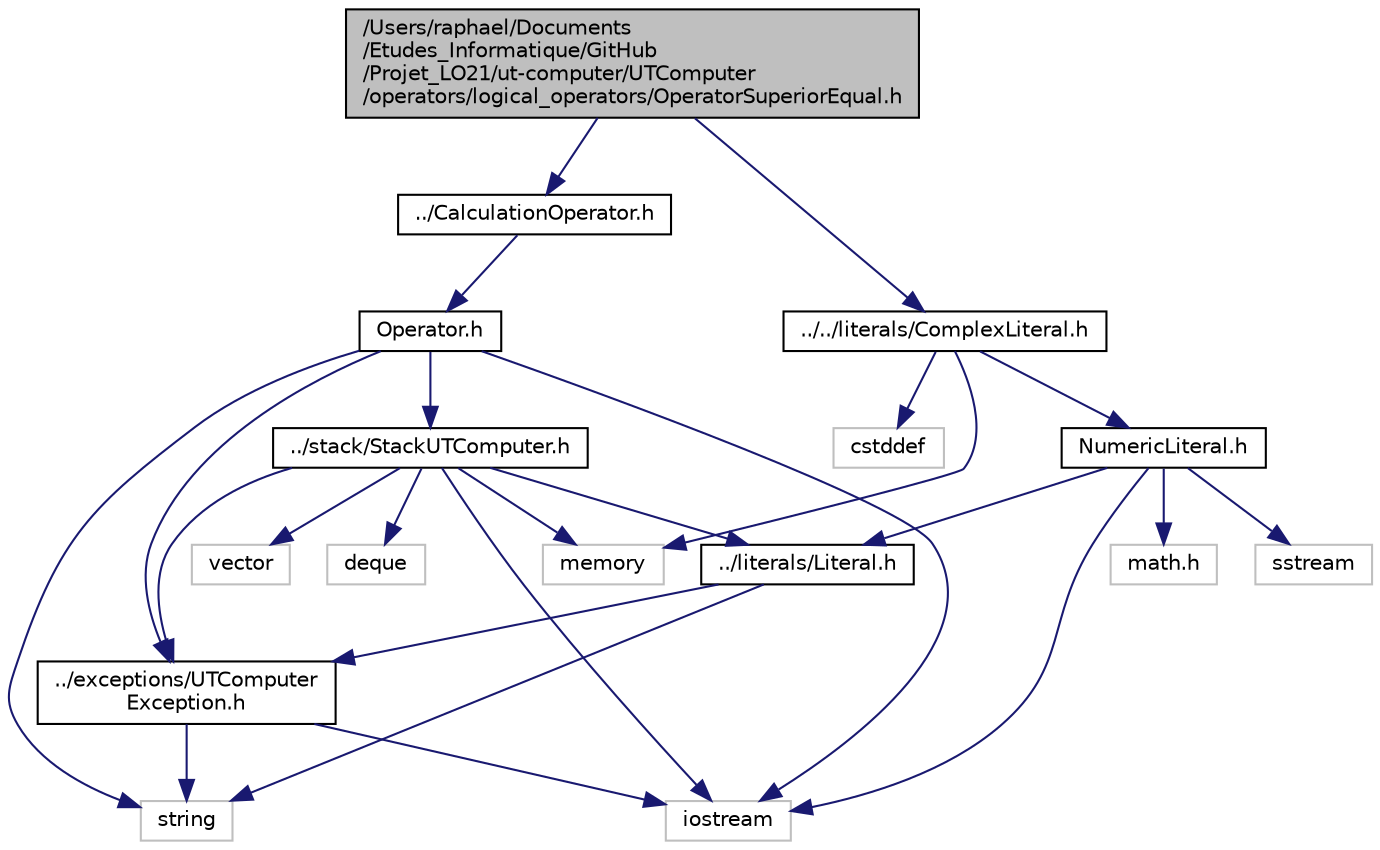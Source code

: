 digraph "/Users/raphael/Documents/Etudes_Informatique/GitHub/Projet_LO21/ut-computer/UTComputer/operators/logical_operators/OperatorSuperiorEqual.h"
{
  edge [fontname="Helvetica",fontsize="10",labelfontname="Helvetica",labelfontsize="10"];
  node [fontname="Helvetica",fontsize="10",shape=record];
  Node1 [label="/Users/raphael/Documents\l/Etudes_Informatique/GitHub\l/Projet_LO21/ut-computer/UTComputer\l/operators/logical_operators/OperatorSuperiorEqual.h",height=0.2,width=0.4,color="black", fillcolor="grey75", style="filled", fontcolor="black"];
  Node1 -> Node2 [color="midnightblue",fontsize="10",style="solid",fontname="Helvetica"];
  Node2 [label="../CalculationOperator.h",height=0.2,width=0.4,color="black", fillcolor="white", style="filled",URL="$_calculation_operator_8h.html"];
  Node2 -> Node3 [color="midnightblue",fontsize="10",style="solid",fontname="Helvetica"];
  Node3 [label="Operator.h",height=0.2,width=0.4,color="black", fillcolor="white", style="filled",URL="$_operator_8h.html"];
  Node3 -> Node4 [color="midnightblue",fontsize="10",style="solid",fontname="Helvetica"];
  Node4 [label="iostream",height=0.2,width=0.4,color="grey75", fillcolor="white", style="filled"];
  Node3 -> Node5 [color="midnightblue",fontsize="10",style="solid",fontname="Helvetica"];
  Node5 [label="string",height=0.2,width=0.4,color="grey75", fillcolor="white", style="filled"];
  Node3 -> Node6 [color="midnightblue",fontsize="10",style="solid",fontname="Helvetica"];
  Node6 [label="../stack/StackUTComputer.h",height=0.2,width=0.4,color="black", fillcolor="white", style="filled",URL="$_stack_u_t_computer_8h.html"];
  Node6 -> Node4 [color="midnightblue",fontsize="10",style="solid",fontname="Helvetica"];
  Node6 -> Node7 [color="midnightblue",fontsize="10",style="solid",fontname="Helvetica"];
  Node7 [label="deque",height=0.2,width=0.4,color="grey75", fillcolor="white", style="filled"];
  Node6 -> Node8 [color="midnightblue",fontsize="10",style="solid",fontname="Helvetica"];
  Node8 [label="memory",height=0.2,width=0.4,color="grey75", fillcolor="white", style="filled"];
  Node6 -> Node9 [color="midnightblue",fontsize="10",style="solid",fontname="Helvetica"];
  Node9 [label="vector",height=0.2,width=0.4,color="grey75", fillcolor="white", style="filled"];
  Node6 -> Node10 [color="midnightblue",fontsize="10",style="solid",fontname="Helvetica"];
  Node10 [label="../exceptions/UTComputer\lException.h",height=0.2,width=0.4,color="black", fillcolor="white", style="filled",URL="$_u_t_computer_exception_8h.html"];
  Node10 -> Node4 [color="midnightblue",fontsize="10",style="solid",fontname="Helvetica"];
  Node10 -> Node5 [color="midnightblue",fontsize="10",style="solid",fontname="Helvetica"];
  Node6 -> Node11 [color="midnightblue",fontsize="10",style="solid",fontname="Helvetica"];
  Node11 [label="../literals/Literal.h",height=0.2,width=0.4,color="black", fillcolor="white", style="filled",URL="$_literal_8h.html"];
  Node11 -> Node5 [color="midnightblue",fontsize="10",style="solid",fontname="Helvetica"];
  Node11 -> Node10 [color="midnightblue",fontsize="10",style="solid",fontname="Helvetica"];
  Node3 -> Node10 [color="midnightblue",fontsize="10",style="solid",fontname="Helvetica"];
  Node1 -> Node12 [color="midnightblue",fontsize="10",style="solid",fontname="Helvetica"];
  Node12 [label="../../literals/ComplexLiteral.h",height=0.2,width=0.4,color="black", fillcolor="white", style="filled",URL="$_complex_literal_8h.html"];
  Node12 -> Node13 [color="midnightblue",fontsize="10",style="solid",fontname="Helvetica"];
  Node13 [label="NumericLiteral.h",height=0.2,width=0.4,color="black", fillcolor="white", style="filled",URL="$_numeric_literal_8h.html"];
  Node13 -> Node4 [color="midnightblue",fontsize="10",style="solid",fontname="Helvetica"];
  Node13 -> Node14 [color="midnightblue",fontsize="10",style="solid",fontname="Helvetica"];
  Node14 [label="math.h",height=0.2,width=0.4,color="grey75", fillcolor="white", style="filled"];
  Node13 -> Node15 [color="midnightblue",fontsize="10",style="solid",fontname="Helvetica"];
  Node15 [label="sstream",height=0.2,width=0.4,color="grey75", fillcolor="white", style="filled"];
  Node13 -> Node11 [color="midnightblue",fontsize="10",style="solid",fontname="Helvetica"];
  Node12 -> Node8 [color="midnightblue",fontsize="10",style="solid",fontname="Helvetica"];
  Node12 -> Node16 [color="midnightblue",fontsize="10",style="solid",fontname="Helvetica"];
  Node16 [label="cstddef",height=0.2,width=0.4,color="grey75", fillcolor="white", style="filled"];
}
